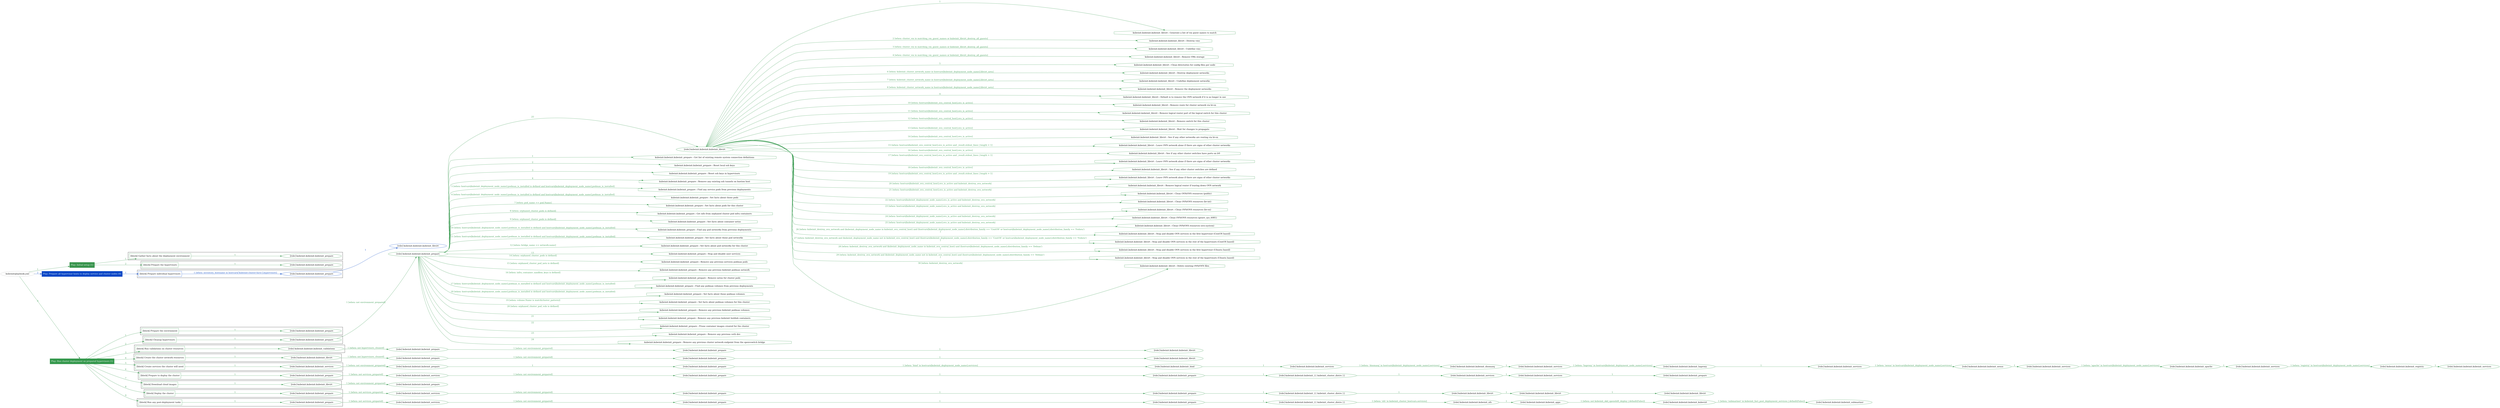 digraph {
	graph [concentrate=true ordering=in rankdir=LR ratio=fill]
	edge [esep=5 sep=10]
	"kubeinit/playbook.yml" [id=root_node style=dotted]
	play_4280b402 [label="Play: Initial setup (1)" color="#38944d" fontcolor="#ffffff" id=play_4280b402 shape=box style=filled tooltip=localhost]
	"kubeinit/playbook.yml" -> play_4280b402 [label="1 " color="#38944d" fontcolor="#38944d" id=edge_31d49f05 labeltooltip="1 " tooltip="1 "]
	subgraph "kubeinit.kubeinit.kubeinit_prepare" {
		role_545edfae [label="[role] kubeinit.kubeinit.kubeinit_prepare" color="#38944d" id=role_545edfae tooltip="kubeinit.kubeinit.kubeinit_prepare"]
	}
	subgraph "kubeinit.kubeinit.kubeinit_prepare" {
		role_69632079 [label="[role] kubeinit.kubeinit.kubeinit_prepare" color="#38944d" id=role_69632079 tooltip="kubeinit.kubeinit.kubeinit_prepare"]
	}
	subgraph "Play: Initial setup (1)" {
		play_4280b402 -> block_1d191dae [label=1 color="#38944d" fontcolor="#38944d" id=edge_d37e6c6d labeltooltip=1 tooltip=1]
		subgraph cluster_block_1d191dae {
			block_1d191dae [label="[block] Gather facts about the deployment environment" color="#38944d" id=block_1d191dae labeltooltip="Gather facts about the deployment environment" shape=box tooltip="Gather facts about the deployment environment"]
			block_1d191dae -> role_545edfae [label="1 " color="#38944d" fontcolor="#38944d" id=edge_8626d7ce labeltooltip="1 " tooltip="1 "]
		}
		play_4280b402 -> block_e3ceb912 [label=2 color="#38944d" fontcolor="#38944d" id=edge_b0c71dc8 labeltooltip=2 tooltip=2]
		subgraph cluster_block_e3ceb912 {
			block_e3ceb912 [label="[block] Prepare the hypervisors" color="#38944d" id=block_e3ceb912 labeltooltip="Prepare the hypervisors" shape=box tooltip="Prepare the hypervisors"]
			block_e3ceb912 -> role_69632079 [label="1 " color="#38944d" fontcolor="#38944d" id=edge_4695efa1 labeltooltip="1 " tooltip="1 "]
		}
	}
	play_48612af4 [label="Play: Prepare all hypervisor hosts to deploy service and cluster nodes (0)" color="#0646c6" fontcolor="#ffffff" id=play_48612af4 shape=box style=filled tooltip="Play: Prepare all hypervisor hosts to deploy service and cluster nodes (0)"]
	"kubeinit/playbook.yml" -> play_48612af4 [label="2 " color="#0646c6" fontcolor="#0646c6" id=edge_a89eb355 labeltooltip="2 " tooltip="2 "]
	subgraph "kubeinit.kubeinit.kubeinit_libvirt" {
		role_7861067f [label="[role] kubeinit.kubeinit.kubeinit_libvirt" color="#0646c6" id=role_7861067f tooltip="kubeinit.kubeinit.kubeinit_libvirt"]
	}
	subgraph "kubeinit.kubeinit.kubeinit_prepare" {
		role_1535a1e2 [label="[role] kubeinit.kubeinit.kubeinit_prepare" color="#0646c6" id=role_1535a1e2 tooltip="kubeinit.kubeinit.kubeinit_prepare"]
		role_1535a1e2 -> role_7861067f [label="1 " color="#0646c6" fontcolor="#0646c6" id=edge_7a2e0f4a labeltooltip="1 " tooltip="1 "]
	}
	subgraph "Play: Prepare all hypervisor hosts to deploy service and cluster nodes (0)" {
		play_48612af4 -> block_c72da77f [label=1 color="#0646c6" fontcolor="#0646c6" id=edge_80bcd2da labeltooltip=1 tooltip=1]
		subgraph cluster_block_c72da77f {
			block_c72da77f [label="[block] Prepare individual hypervisors" color="#0646c6" id=block_c72da77f labeltooltip="Prepare individual hypervisors" shape=box tooltip="Prepare individual hypervisors"]
			block_c72da77f -> role_1535a1e2 [label="1 [when: inventory_hostname in hostvars['kubeinit-cluster-facts'].hypervisors]" color="#0646c6" fontcolor="#0646c6" id=edge_793a53bb labeltooltip="1 [when: inventory_hostname in hostvars['kubeinit-cluster-facts'].hypervisors]" tooltip="1 [when: inventory_hostname in hostvars['kubeinit-cluster-facts'].hypervisors]"]
		}
	}
	play_9d42f0b6 [label="Play: Run cluster deployment on prepared hypervisors (1)" color="#34984c" fontcolor="#ffffff" id=play_9d42f0b6 shape=box style=filled tooltip=localhost]
	"kubeinit/playbook.yml" -> play_9d42f0b6 [label="3 " color="#34984c" fontcolor="#34984c" id=edge_facafdb3 labeltooltip="3 " tooltip="3 "]
	subgraph "kubeinit.kubeinit.kubeinit_prepare" {
		role_424389f1 [label="[role] kubeinit.kubeinit.kubeinit_prepare" color="#34984c" id=role_424389f1 tooltip="kubeinit.kubeinit.kubeinit_prepare"]
	}
	subgraph "kubeinit.kubeinit.kubeinit_libvirt" {
		role_88e12bc5 [label="[role] kubeinit.kubeinit.kubeinit_libvirt" color="#34984c" id=role_88e12bc5 tooltip="kubeinit.kubeinit.kubeinit_libvirt"]
		task_287f1479 [label="kubeinit.kubeinit.kubeinit_libvirt : Generate a list of vm guest names to match" color="#34984c" hello="kubeinit.kubeinit.kubeinit_libvirt : Generate a list of vm guest names to match" id=task_287f1479 shape=octagon tooltip="kubeinit.kubeinit.kubeinit_libvirt : Generate a list of vm guest names to match"]
		role_88e12bc5 -> task_287f1479 [label="1 " color="#34984c" fontcolor="#34984c" id=edge_e6f50e6c labeltooltip="1 " tooltip="1 "]
		task_f66a7bf8 [label="kubeinit.kubeinit.kubeinit_libvirt : Destroy vms" color="#34984c" hello="kubeinit.kubeinit.kubeinit_libvirt : Destroy vms" id=task_f66a7bf8 shape=octagon tooltip="kubeinit.kubeinit.kubeinit_libvirt : Destroy vms"]
		role_88e12bc5 -> task_f66a7bf8 [label="2 [when: cluster_vm in matching_vm_guest_names or kubeinit_libvirt_destroy_all_guests]" color="#34984c" fontcolor="#34984c" id=edge_e2f3e08e labeltooltip="2 [when: cluster_vm in matching_vm_guest_names or kubeinit_libvirt_destroy_all_guests]" tooltip="2 [when: cluster_vm in matching_vm_guest_names or kubeinit_libvirt_destroy_all_guests]"]
		task_b17789a7 [label="kubeinit.kubeinit.kubeinit_libvirt : Undefine vms" color="#34984c" hello="kubeinit.kubeinit.kubeinit_libvirt : Undefine vms" id=task_b17789a7 shape=octagon tooltip="kubeinit.kubeinit.kubeinit_libvirt : Undefine vms"]
		role_88e12bc5 -> task_b17789a7 [label="3 [when: cluster_vm in matching_vm_guest_names or kubeinit_libvirt_destroy_all_guests]" color="#34984c" fontcolor="#34984c" id=edge_1e5c9062 labeltooltip="3 [when: cluster_vm in matching_vm_guest_names or kubeinit_libvirt_destroy_all_guests]" tooltip="3 [when: cluster_vm in matching_vm_guest_names or kubeinit_libvirt_destroy_all_guests]"]
		task_66454b90 [label="kubeinit.kubeinit.kubeinit_libvirt : Remove VMs storage" color="#34984c" hello="kubeinit.kubeinit.kubeinit_libvirt : Remove VMs storage" id=task_66454b90 shape=octagon tooltip="kubeinit.kubeinit.kubeinit_libvirt : Remove VMs storage"]
		role_88e12bc5 -> task_66454b90 [label="4 [when: cluster_vm in matching_vm_guest_names or kubeinit_libvirt_destroy_all_guests]" color="#34984c" fontcolor="#34984c" id=edge_6f415bbc labeltooltip="4 [when: cluster_vm in matching_vm_guest_names or kubeinit_libvirt_destroy_all_guests]" tooltip="4 [when: cluster_vm in matching_vm_guest_names or kubeinit_libvirt_destroy_all_guests]"]
		task_df3904e8 [label="kubeinit.kubeinit.kubeinit_libvirt : Clean directories for config files per node" color="#34984c" hello="kubeinit.kubeinit.kubeinit_libvirt : Clean directories for config files per node" id=task_df3904e8 shape=octagon tooltip="kubeinit.kubeinit.kubeinit_libvirt : Clean directories for config files per node"]
		role_88e12bc5 -> task_df3904e8 [label="5 " color="#34984c" fontcolor="#34984c" id=edge_81693b5c labeltooltip="5 " tooltip="5 "]
		task_df856b10 [label="kubeinit.kubeinit.kubeinit_libvirt : Destroy deployment networks" color="#34984c" hello="kubeinit.kubeinit.kubeinit_libvirt : Destroy deployment networks" id=task_df856b10 shape=octagon tooltip="kubeinit.kubeinit.kubeinit_libvirt : Destroy deployment networks"]
		role_88e12bc5 -> task_df856b10 [label="6 [when: kubeinit_cluster_network_name in hostvars[kubeinit_deployment_node_name].libvirt_nets]" color="#34984c" fontcolor="#34984c" id=edge_9d506a2d labeltooltip="6 [when: kubeinit_cluster_network_name in hostvars[kubeinit_deployment_node_name].libvirt_nets]" tooltip="6 [when: kubeinit_cluster_network_name in hostvars[kubeinit_deployment_node_name].libvirt_nets]"]
		task_ea6780c8 [label="kubeinit.kubeinit.kubeinit_libvirt : Undefine deployment networks" color="#34984c" hello="kubeinit.kubeinit.kubeinit_libvirt : Undefine deployment networks" id=task_ea6780c8 shape=octagon tooltip="kubeinit.kubeinit.kubeinit_libvirt : Undefine deployment networks"]
		role_88e12bc5 -> task_ea6780c8 [label="7 [when: kubeinit_cluster_network_name in hostvars[kubeinit_deployment_node_name].libvirt_nets]" color="#34984c" fontcolor="#34984c" id=edge_7c75415a labeltooltip="7 [when: kubeinit_cluster_network_name in hostvars[kubeinit_deployment_node_name].libvirt_nets]" tooltip="7 [when: kubeinit_cluster_network_name in hostvars[kubeinit_deployment_node_name].libvirt_nets]"]
		task_fe8910a5 [label="kubeinit.kubeinit.kubeinit_libvirt : Remove the deployment networks" color="#34984c" hello="kubeinit.kubeinit.kubeinit_libvirt : Remove the deployment networks" id=task_fe8910a5 shape=octagon tooltip="kubeinit.kubeinit.kubeinit_libvirt : Remove the deployment networks"]
		role_88e12bc5 -> task_fe8910a5 [label="8 [when: kubeinit_cluster_network_name in hostvars[kubeinit_deployment_node_name].libvirt_nets]" color="#34984c" fontcolor="#34984c" id=edge_d19837f8 labeltooltip="8 [when: kubeinit_cluster_network_name in hostvars[kubeinit_deployment_node_name].libvirt_nets]" tooltip="8 [when: kubeinit_cluster_network_name in hostvars[kubeinit_deployment_node_name].libvirt_nets]"]
		task_4d8bbbec [label="kubeinit.kubeinit.kubeinit_libvirt : Default is to remove the OVN network if it is no longer in use" color="#34984c" hello="kubeinit.kubeinit.kubeinit_libvirt : Default is to remove the OVN network if it is no longer in use" id=task_4d8bbbec shape=octagon tooltip="kubeinit.kubeinit.kubeinit_libvirt : Default is to remove the OVN network if it is no longer in use"]
		role_88e12bc5 -> task_4d8bbbec [label="9 " color="#34984c" fontcolor="#34984c" id=edge_0ad01d27 labeltooltip="9 " tooltip="9 "]
		task_9e97b61d [label="kubeinit.kubeinit.kubeinit_libvirt : Remove route for cluster network via br-ex" color="#34984c" hello="kubeinit.kubeinit.kubeinit_libvirt : Remove route for cluster network via br-ex" id=task_9e97b61d shape=octagon tooltip="kubeinit.kubeinit.kubeinit_libvirt : Remove route for cluster network via br-ex"]
		role_88e12bc5 -> task_9e97b61d [label="10 [when: hostvars[kubeinit_ovn_central_host].ovs_is_active]" color="#34984c" fontcolor="#34984c" id=edge_0f668073 labeltooltip="10 [when: hostvars[kubeinit_ovn_central_host].ovs_is_active]" tooltip="10 [when: hostvars[kubeinit_ovn_central_host].ovs_is_active]"]
		task_b348499a [label="kubeinit.kubeinit.kubeinit_libvirt : Remove logical router port of the logical switch for this cluster" color="#34984c" hello="kubeinit.kubeinit.kubeinit_libvirt : Remove logical router port of the logical switch for this cluster" id=task_b348499a shape=octagon tooltip="kubeinit.kubeinit.kubeinit_libvirt : Remove logical router port of the logical switch for this cluster"]
		role_88e12bc5 -> task_b348499a [label="11 [when: hostvars[kubeinit_ovn_central_host].ovs_is_active]" color="#34984c" fontcolor="#34984c" id=edge_48093eed labeltooltip="11 [when: hostvars[kubeinit_ovn_central_host].ovs_is_active]" tooltip="11 [when: hostvars[kubeinit_ovn_central_host].ovs_is_active]"]
		task_394e69b2 [label="kubeinit.kubeinit.kubeinit_libvirt : Remove switch for this cluster" color="#34984c" hello="kubeinit.kubeinit.kubeinit_libvirt : Remove switch for this cluster" id=task_394e69b2 shape=octagon tooltip="kubeinit.kubeinit.kubeinit_libvirt : Remove switch for this cluster"]
		role_88e12bc5 -> task_394e69b2 [label="12 [when: hostvars[kubeinit_ovn_central_host].ovs_is_active]" color="#34984c" fontcolor="#34984c" id=edge_7616c9cd labeltooltip="12 [when: hostvars[kubeinit_ovn_central_host].ovs_is_active]" tooltip="12 [when: hostvars[kubeinit_ovn_central_host].ovs_is_active]"]
		task_1a665c49 [label="kubeinit.kubeinit.kubeinit_libvirt : Wait for changes to propagate" color="#34984c" hello="kubeinit.kubeinit.kubeinit_libvirt : Wait for changes to propagate" id=task_1a665c49 shape=octagon tooltip="kubeinit.kubeinit.kubeinit_libvirt : Wait for changes to propagate"]
		role_88e12bc5 -> task_1a665c49 [label="13 [when: hostvars[kubeinit_ovn_central_host].ovs_is_active]" color="#34984c" fontcolor="#34984c" id=edge_48df83f6 labeltooltip="13 [when: hostvars[kubeinit_ovn_central_host].ovs_is_active]" tooltip="13 [when: hostvars[kubeinit_ovn_central_host].ovs_is_active]"]
		task_261d330f [label="kubeinit.kubeinit.kubeinit_libvirt : See if any other networks are routing via br-ex" color="#34984c" hello="kubeinit.kubeinit.kubeinit_libvirt : See if any other networks are routing via br-ex" id=task_261d330f shape=octagon tooltip="kubeinit.kubeinit.kubeinit_libvirt : See if any other networks are routing via br-ex"]
		role_88e12bc5 -> task_261d330f [label="14 [when: hostvars[kubeinit_ovn_central_host].ovs_is_active]" color="#34984c" fontcolor="#34984c" id=edge_a8a3c2d9 labeltooltip="14 [when: hostvars[kubeinit_ovn_central_host].ovs_is_active]" tooltip="14 [when: hostvars[kubeinit_ovn_central_host].ovs_is_active]"]
		task_7bf3edbf [label="kubeinit.kubeinit.kubeinit_libvirt : Leave OVN network alone if there are signs of other cluster networks" color="#34984c" hello="kubeinit.kubeinit.kubeinit_libvirt : Leave OVN network alone if there are signs of other cluster networks" id=task_7bf3edbf shape=octagon tooltip="kubeinit.kubeinit.kubeinit_libvirt : Leave OVN network alone if there are signs of other cluster networks"]
		role_88e12bc5 -> task_7bf3edbf [label="15 [when: hostvars[kubeinit_ovn_central_host].ovs_is_active and _result.stdout_lines | length > 1]" color="#34984c" fontcolor="#34984c" id=edge_04cbb17e labeltooltip="15 [when: hostvars[kubeinit_ovn_central_host].ovs_is_active and _result.stdout_lines | length > 1]" tooltip="15 [when: hostvars[kubeinit_ovn_central_host].ovs_is_active and _result.stdout_lines | length > 1]"]
		task_e2fbd236 [label="kubeinit.kubeinit.kubeinit_libvirt : See if any other cluster switches have ports on lr0" color="#34984c" hello="kubeinit.kubeinit.kubeinit_libvirt : See if any other cluster switches have ports on lr0" id=task_e2fbd236 shape=octagon tooltip="kubeinit.kubeinit.kubeinit_libvirt : See if any other cluster switches have ports on lr0"]
		role_88e12bc5 -> task_e2fbd236 [label="16 [when: hostvars[kubeinit_ovn_central_host].ovs_is_active]" color="#34984c" fontcolor="#34984c" id=edge_7d6c46b4 labeltooltip="16 [when: hostvars[kubeinit_ovn_central_host].ovs_is_active]" tooltip="16 [when: hostvars[kubeinit_ovn_central_host].ovs_is_active]"]
		task_861f39e8 [label="kubeinit.kubeinit.kubeinit_libvirt : Leave OVN network alone if there are signs of other cluster networks" color="#34984c" hello="kubeinit.kubeinit.kubeinit_libvirt : Leave OVN network alone if there are signs of other cluster networks" id=task_861f39e8 shape=octagon tooltip="kubeinit.kubeinit.kubeinit_libvirt : Leave OVN network alone if there are signs of other cluster networks"]
		role_88e12bc5 -> task_861f39e8 [label="17 [when: hostvars[kubeinit_ovn_central_host].ovs_is_active and _result.stdout_lines | length > 1]" color="#34984c" fontcolor="#34984c" id=edge_24b57bd7 labeltooltip="17 [when: hostvars[kubeinit_ovn_central_host].ovs_is_active and _result.stdout_lines | length > 1]" tooltip="17 [when: hostvars[kubeinit_ovn_central_host].ovs_is_active and _result.stdout_lines | length > 1]"]
		task_00040c70 [label="kubeinit.kubeinit.kubeinit_libvirt : See if any other cluster switches are defined" color="#34984c" hello="kubeinit.kubeinit.kubeinit_libvirt : See if any other cluster switches are defined" id=task_00040c70 shape=octagon tooltip="kubeinit.kubeinit.kubeinit_libvirt : See if any other cluster switches are defined"]
		role_88e12bc5 -> task_00040c70 [label="18 [when: hostvars[kubeinit_ovn_central_host].ovs_is_active]" color="#34984c" fontcolor="#34984c" id=edge_ca61e2ed labeltooltip="18 [when: hostvars[kubeinit_ovn_central_host].ovs_is_active]" tooltip="18 [when: hostvars[kubeinit_ovn_central_host].ovs_is_active]"]
		task_7fdd8456 [label="kubeinit.kubeinit.kubeinit_libvirt : Leave OVN network alone if there are signs of other cluster networks" color="#34984c" hello="kubeinit.kubeinit.kubeinit_libvirt : Leave OVN network alone if there are signs of other cluster networks" id=task_7fdd8456 shape=octagon tooltip="kubeinit.kubeinit.kubeinit_libvirt : Leave OVN network alone if there are signs of other cluster networks"]
		role_88e12bc5 -> task_7fdd8456 [label="19 [when: hostvars[kubeinit_ovn_central_host].ovs_is_active and _result.stdout_lines | length > 1]" color="#34984c" fontcolor="#34984c" id=edge_9eacab75 labeltooltip="19 [when: hostvars[kubeinit_ovn_central_host].ovs_is_active and _result.stdout_lines | length > 1]" tooltip="19 [when: hostvars[kubeinit_ovn_central_host].ovs_is_active and _result.stdout_lines | length > 1]"]
		task_2b548327 [label="kubeinit.kubeinit.kubeinit_libvirt : Remove logical router if tearing down OVN network" color="#34984c" hello="kubeinit.kubeinit.kubeinit_libvirt : Remove logical router if tearing down OVN network" id=task_2b548327 shape=octagon tooltip="kubeinit.kubeinit.kubeinit_libvirt : Remove logical router if tearing down OVN network"]
		role_88e12bc5 -> task_2b548327 [label="20 [when: hostvars[kubeinit_ovn_central_host].ovs_is_active and kubeinit_destroy_ovn_network]" color="#34984c" fontcolor="#34984c" id=edge_57814bdf labeltooltip="20 [when: hostvars[kubeinit_ovn_central_host].ovs_is_active and kubeinit_destroy_ovn_network]" tooltip="20 [when: hostvars[kubeinit_ovn_central_host].ovs_is_active and kubeinit_destroy_ovn_network]"]
		task_63ab55d2 [label="kubeinit.kubeinit.kubeinit_libvirt : Clean OVN/OVS resources (public)" color="#34984c" hello="kubeinit.kubeinit.kubeinit_libvirt : Clean OVN/OVS resources (public)" id=task_63ab55d2 shape=octagon tooltip="kubeinit.kubeinit.kubeinit_libvirt : Clean OVN/OVS resources (public)"]
		role_88e12bc5 -> task_63ab55d2 [label="21 [when: hostvars[kubeinit_ovn_central_host].ovs_is_active and kubeinit_destroy_ovn_network]" color="#34984c" fontcolor="#34984c" id=edge_cbb8a1d9 labeltooltip="21 [when: hostvars[kubeinit_ovn_central_host].ovs_is_active and kubeinit_destroy_ovn_network]" tooltip="21 [when: hostvars[kubeinit_ovn_central_host].ovs_is_active and kubeinit_destroy_ovn_network]"]
		task_4df3e748 [label="kubeinit.kubeinit.kubeinit_libvirt : Clean OVN/OVS resources (br-int)" color="#34984c" hello="kubeinit.kubeinit.kubeinit_libvirt : Clean OVN/OVS resources (br-int)" id=task_4df3e748 shape=octagon tooltip="kubeinit.kubeinit.kubeinit_libvirt : Clean OVN/OVS resources (br-int)"]
		role_88e12bc5 -> task_4df3e748 [label="22 [when: hostvars[kubeinit_deployment_node_name].ovs_is_active and kubeinit_destroy_ovn_network]" color="#34984c" fontcolor="#34984c" id=edge_a8ca3006 labeltooltip="22 [when: hostvars[kubeinit_deployment_node_name].ovs_is_active and kubeinit_destroy_ovn_network]" tooltip="22 [when: hostvars[kubeinit_deployment_node_name].ovs_is_active and kubeinit_destroy_ovn_network]"]
		task_44482f99 [label="kubeinit.kubeinit.kubeinit_libvirt : Clean OVN/OVS resources (br-ex)" color="#34984c" hello="kubeinit.kubeinit.kubeinit_libvirt : Clean OVN/OVS resources (br-ex)" id=task_44482f99 shape=octagon tooltip="kubeinit.kubeinit.kubeinit_libvirt : Clean OVN/OVS resources (br-ex)"]
		role_88e12bc5 -> task_44482f99 [label="23 [when: hostvars[kubeinit_deployment_node_name].ovs_is_active and kubeinit_destroy_ovn_network]" color="#34984c" fontcolor="#34984c" id=edge_173f5e83 labeltooltip="23 [when: hostvars[kubeinit_deployment_node_name].ovs_is_active and kubeinit_destroy_ovn_network]" tooltip="23 [when: hostvars[kubeinit_deployment_node_name].ovs_is_active and kubeinit_destroy_ovn_network]"]
		task_497d5e99 [label="kubeinit.kubeinit.kubeinit_libvirt : Clean OVN/OVS resources (genev_sys_6081)" color="#34984c" hello="kubeinit.kubeinit.kubeinit_libvirt : Clean OVN/OVS resources (genev_sys_6081)" id=task_497d5e99 shape=octagon tooltip="kubeinit.kubeinit.kubeinit_libvirt : Clean OVN/OVS resources (genev_sys_6081)"]
		role_88e12bc5 -> task_497d5e99 [label="24 [when: hostvars[kubeinit_deployment_node_name].ovs_is_active and kubeinit_destroy_ovn_network]" color="#34984c" fontcolor="#34984c" id=edge_718c1c62 labeltooltip="24 [when: hostvars[kubeinit_deployment_node_name].ovs_is_active and kubeinit_destroy_ovn_network]" tooltip="24 [when: hostvars[kubeinit_deployment_node_name].ovs_is_active and kubeinit_destroy_ovn_network]"]
		task_210c5789 [label="kubeinit.kubeinit.kubeinit_libvirt : Clean OVN/OVS resources (ovs-system)" color="#34984c" hello="kubeinit.kubeinit.kubeinit_libvirt : Clean OVN/OVS resources (ovs-system)" id=task_210c5789 shape=octagon tooltip="kubeinit.kubeinit.kubeinit_libvirt : Clean OVN/OVS resources (ovs-system)"]
		role_88e12bc5 -> task_210c5789 [label="25 [when: hostvars[kubeinit_deployment_node_name].ovs_is_active and kubeinit_destroy_ovn_network]" color="#34984c" fontcolor="#34984c" id=edge_8666516a labeltooltip="25 [when: hostvars[kubeinit_deployment_node_name].ovs_is_active and kubeinit_destroy_ovn_network]" tooltip="25 [when: hostvars[kubeinit_deployment_node_name].ovs_is_active and kubeinit_destroy_ovn_network]"]
		task_7f294804 [label="kubeinit.kubeinit.kubeinit_libvirt : Stop and disable OVN services in the first hypervisor (CentOS based)" color="#34984c" hello="kubeinit.kubeinit.kubeinit_libvirt : Stop and disable OVN services in the first hypervisor (CentOS based)" id=task_7f294804 shape=octagon tooltip="kubeinit.kubeinit.kubeinit_libvirt : Stop and disable OVN services in the first hypervisor (CentOS based)"]
		role_88e12bc5 -> task_7f294804 [label="26 [when: kubeinit_destroy_ovn_network and (kubeinit_deployment_node_name in kubeinit_ovn_central_host) and (hostvars[kubeinit_deployment_node_name].distribution_family == 'CentOS' or hostvars[kubeinit_deployment_node_name].distribution_family == 'Fedora')
]" color="#34984c" fontcolor="#34984c" id=edge_29da38bb labeltooltip="26 [when: kubeinit_destroy_ovn_network and (kubeinit_deployment_node_name in kubeinit_ovn_central_host) and (hostvars[kubeinit_deployment_node_name].distribution_family == 'CentOS' or hostvars[kubeinit_deployment_node_name].distribution_family == 'Fedora')
]" tooltip="26 [when: kubeinit_destroy_ovn_network and (kubeinit_deployment_node_name in kubeinit_ovn_central_host) and (hostvars[kubeinit_deployment_node_name].distribution_family == 'CentOS' or hostvars[kubeinit_deployment_node_name].distribution_family == 'Fedora')
]"]
		task_b72414c0 [label="kubeinit.kubeinit.kubeinit_libvirt : Stop and disable OVN services in the rest of the hypervisors (CentOS based)" color="#34984c" hello="kubeinit.kubeinit.kubeinit_libvirt : Stop and disable OVN services in the rest of the hypervisors (CentOS based)" id=task_b72414c0 shape=octagon tooltip="kubeinit.kubeinit.kubeinit_libvirt : Stop and disable OVN services in the rest of the hypervisors (CentOS based)"]
		role_88e12bc5 -> task_b72414c0 [label="27 [when: kubeinit_destroy_ovn_network and (kubeinit_deployment_node_name not in kubeinit_ovn_central_host) and (hostvars[kubeinit_deployment_node_name].distribution_family == 'CentOS' or hostvars[kubeinit_deployment_node_name].distribution_family == 'Fedora')
]" color="#34984c" fontcolor="#34984c" id=edge_7f2477ac labeltooltip="27 [when: kubeinit_destroy_ovn_network and (kubeinit_deployment_node_name not in kubeinit_ovn_central_host) and (hostvars[kubeinit_deployment_node_name].distribution_family == 'CentOS' or hostvars[kubeinit_deployment_node_name].distribution_family == 'Fedora')
]" tooltip="27 [when: kubeinit_destroy_ovn_network and (kubeinit_deployment_node_name not in kubeinit_ovn_central_host) and (hostvars[kubeinit_deployment_node_name].distribution_family == 'CentOS' or hostvars[kubeinit_deployment_node_name].distribution_family == 'Fedora')
]"]
		task_a387fe0f [label="kubeinit.kubeinit.kubeinit_libvirt : Stop and disable OVN services in the first hypervisor (Ubuntu based)" color="#34984c" hello="kubeinit.kubeinit.kubeinit_libvirt : Stop and disable OVN services in the first hypervisor (Ubuntu based)" id=task_a387fe0f shape=octagon tooltip="kubeinit.kubeinit.kubeinit_libvirt : Stop and disable OVN services in the first hypervisor (Ubuntu based)"]
		role_88e12bc5 -> task_a387fe0f [label="28 [when: kubeinit_destroy_ovn_network and (kubeinit_deployment_node_name in kubeinit_ovn_central_host) and (hostvars[kubeinit_deployment_node_name].distribution_family == 'Debian')
]" color="#34984c" fontcolor="#34984c" id=edge_ceb25f23 labeltooltip="28 [when: kubeinit_destroy_ovn_network and (kubeinit_deployment_node_name in kubeinit_ovn_central_host) and (hostvars[kubeinit_deployment_node_name].distribution_family == 'Debian')
]" tooltip="28 [when: kubeinit_destroy_ovn_network and (kubeinit_deployment_node_name in kubeinit_ovn_central_host) and (hostvars[kubeinit_deployment_node_name].distribution_family == 'Debian')
]"]
		task_bb60c2ca [label="kubeinit.kubeinit.kubeinit_libvirt : Stop and disable OVN services in the rest of the hypervisors (Ubuntu based)" color="#34984c" hello="kubeinit.kubeinit.kubeinit_libvirt : Stop and disable OVN services in the rest of the hypervisors (Ubuntu based)" id=task_bb60c2ca shape=octagon tooltip="kubeinit.kubeinit.kubeinit_libvirt : Stop and disable OVN services in the rest of the hypervisors (Ubuntu based)"]
		role_88e12bc5 -> task_bb60c2ca [label="29 [when: kubeinit_destroy_ovn_network and (kubeinit_deployment_node_name not in kubeinit_ovn_central_host) and (hostvars[kubeinit_deployment_node_name].distribution_family == 'Debian')
]" color="#34984c" fontcolor="#34984c" id=edge_3bc3ac18 labeltooltip="29 [when: kubeinit_destroy_ovn_network and (kubeinit_deployment_node_name not in kubeinit_ovn_central_host) and (hostvars[kubeinit_deployment_node_name].distribution_family == 'Debian')
]" tooltip="29 [when: kubeinit_destroy_ovn_network and (kubeinit_deployment_node_name not in kubeinit_ovn_central_host) and (hostvars[kubeinit_deployment_node_name].distribution_family == 'Debian')
]"]
		task_fbc62722 [label="kubeinit.kubeinit.kubeinit_libvirt : Delete existing OVS/OVN files" color="#34984c" hello="kubeinit.kubeinit.kubeinit_libvirt : Delete existing OVS/OVN files" id=task_fbc62722 shape=octagon tooltip="kubeinit.kubeinit.kubeinit_libvirt : Delete existing OVS/OVN files"]
		role_88e12bc5 -> task_fbc62722 [label="30 [when: kubeinit_destroy_ovn_network]" color="#34984c" fontcolor="#34984c" id=edge_1fc23a1c labeltooltip="30 [when: kubeinit_destroy_ovn_network]" tooltip="30 [when: kubeinit_destroy_ovn_network]"]
	}
	subgraph "kubeinit.kubeinit.kubeinit_prepare" {
		role_cc1ad0b5 [label="[role] kubeinit.kubeinit.kubeinit_prepare" color="#34984c" id=role_cc1ad0b5 tooltip="kubeinit.kubeinit.kubeinit_prepare"]
		task_6c2bdd35 [label="kubeinit.kubeinit.kubeinit_prepare : Get list of existing remote system connection definitions" color="#34984c" hello="kubeinit.kubeinit.kubeinit_prepare : Get list of existing remote system connection definitions" id=task_6c2bdd35 shape=octagon tooltip="kubeinit.kubeinit.kubeinit_prepare : Get list of existing remote system connection definitions"]
		role_cc1ad0b5 -> task_6c2bdd35 [label="1 " color="#34984c" fontcolor="#34984c" id=edge_726fed31 labeltooltip="1 " tooltip="1 "]
		task_f93c4fd2 [label="kubeinit.kubeinit.kubeinit_prepare : Reset local ssh keys" color="#34984c" hello="kubeinit.kubeinit.kubeinit_prepare : Reset local ssh keys" id=task_f93c4fd2 shape=octagon tooltip="kubeinit.kubeinit.kubeinit_prepare : Reset local ssh keys"]
		role_cc1ad0b5 -> task_f93c4fd2 [label="2 " color="#34984c" fontcolor="#34984c" id=edge_aa20c49a labeltooltip="2 " tooltip="2 "]
		task_d034c3ca [label="kubeinit.kubeinit.kubeinit_prepare : Reset ssh keys in hypervisors" color="#34984c" hello="kubeinit.kubeinit.kubeinit_prepare : Reset ssh keys in hypervisors" id=task_d034c3ca shape=octagon tooltip="kubeinit.kubeinit.kubeinit_prepare : Reset ssh keys in hypervisors"]
		role_cc1ad0b5 -> task_d034c3ca [label="3 " color="#34984c" fontcolor="#34984c" id=edge_5f00cc9f labeltooltip="3 " tooltip="3 "]
		task_73ce86b9 [label="kubeinit.kubeinit.kubeinit_prepare : Remove any existing ssh tunnels on bastion host" color="#34984c" hello="kubeinit.kubeinit.kubeinit_prepare : Remove any existing ssh tunnels on bastion host" id=task_73ce86b9 shape=octagon tooltip="kubeinit.kubeinit.kubeinit_prepare : Remove any existing ssh tunnels on bastion host"]
		role_cc1ad0b5 -> task_73ce86b9 [label="4 " color="#34984c" fontcolor="#34984c" id=edge_bc4b2456 labeltooltip="4 " tooltip="4 "]
		task_2e8b7002 [label="kubeinit.kubeinit.kubeinit_prepare : Find any service pods from previous deployments" color="#34984c" hello="kubeinit.kubeinit.kubeinit_prepare : Find any service pods from previous deployments" id=task_2e8b7002 shape=octagon tooltip="kubeinit.kubeinit.kubeinit_prepare : Find any service pods from previous deployments"]
		role_cc1ad0b5 -> task_2e8b7002 [label="5 [when: hostvars[kubeinit_deployment_node_name].podman_is_installed is defined and hostvars[kubeinit_deployment_node_name].podman_is_installed]" color="#34984c" fontcolor="#34984c" id=edge_43edf14e labeltooltip="5 [when: hostvars[kubeinit_deployment_node_name].podman_is_installed is defined and hostvars[kubeinit_deployment_node_name].podman_is_installed]" tooltip="5 [when: hostvars[kubeinit_deployment_node_name].podman_is_installed is defined and hostvars[kubeinit_deployment_node_name].podman_is_installed]"]
		task_31e0f4cd [label="kubeinit.kubeinit.kubeinit_prepare : Set facts about those pods" color="#34984c" hello="kubeinit.kubeinit.kubeinit_prepare : Set facts about those pods" id=task_31e0f4cd shape=octagon tooltip="kubeinit.kubeinit.kubeinit_prepare : Set facts about those pods"]
		role_cc1ad0b5 -> task_31e0f4cd [label="6 [when: hostvars[kubeinit_deployment_node_name].podman_is_installed is defined and hostvars[kubeinit_deployment_node_name].podman_is_installed]" color="#34984c" fontcolor="#34984c" id=edge_433e7d59 labeltooltip="6 [when: hostvars[kubeinit_deployment_node_name].podman_is_installed is defined and hostvars[kubeinit_deployment_node_name].podman_is_installed]" tooltip="6 [when: hostvars[kubeinit_deployment_node_name].podman_is_installed is defined and hostvars[kubeinit_deployment_node_name].podman_is_installed]"]
		task_cca5d3ab [label="kubeinit.kubeinit.kubeinit_prepare : Set facts about pods for this cluster" color="#34984c" hello="kubeinit.kubeinit.kubeinit_prepare : Set facts about pods for this cluster" id=task_cca5d3ab shape=octagon tooltip="kubeinit.kubeinit.kubeinit_prepare : Set facts about pods for this cluster"]
		role_cc1ad0b5 -> task_cca5d3ab [label="7 [when: pod_name == pod.Name]" color="#34984c" fontcolor="#34984c" id=edge_4e520f0a labeltooltip="7 [when: pod_name == pod.Name]" tooltip="7 [when: pod_name == pod.Name]"]
		task_1b7a7e5c [label="kubeinit.kubeinit.kubeinit_prepare : Get info from orphaned cluster pod infra containers" color="#34984c" hello="kubeinit.kubeinit.kubeinit_prepare : Get info from orphaned cluster pod infra containers" id=task_1b7a7e5c shape=octagon tooltip="kubeinit.kubeinit.kubeinit_prepare : Get info from orphaned cluster pod infra containers"]
		role_cc1ad0b5 -> task_1b7a7e5c [label="8 [when: orphaned_cluster_pods is defined]" color="#34984c" fontcolor="#34984c" id=edge_93b3761a labeltooltip="8 [when: orphaned_cluster_pods is defined]" tooltip="8 [when: orphaned_cluster_pods is defined]"]
		task_a3b9d7a2 [label="kubeinit.kubeinit.kubeinit_prepare : Set facts about container netns" color="#34984c" hello="kubeinit.kubeinit.kubeinit_prepare : Set facts about container netns" id=task_a3b9d7a2 shape=octagon tooltip="kubeinit.kubeinit.kubeinit_prepare : Set facts about container netns"]
		role_cc1ad0b5 -> task_a3b9d7a2 [label="9 [when: orphaned_cluster_pods is defined]" color="#34984c" fontcolor="#34984c" id=edge_1b703a1b labeltooltip="9 [when: orphaned_cluster_pods is defined]" tooltip="9 [when: orphaned_cluster_pods is defined]"]
		task_c72b3dd5 [label="kubeinit.kubeinit.kubeinit_prepare : Find any pod networks from previous deployments" color="#34984c" hello="kubeinit.kubeinit.kubeinit_prepare : Find any pod networks from previous deployments" id=task_c72b3dd5 shape=octagon tooltip="kubeinit.kubeinit.kubeinit_prepare : Find any pod networks from previous deployments"]
		role_cc1ad0b5 -> task_c72b3dd5 [label="10 [when: hostvars[kubeinit_deployment_node_name].podman_is_installed is defined and hostvars[kubeinit_deployment_node_name].podman_is_installed]" color="#34984c" fontcolor="#34984c" id=edge_c53a0c5a labeltooltip="10 [when: hostvars[kubeinit_deployment_node_name].podman_is_installed is defined and hostvars[kubeinit_deployment_node_name].podman_is_installed]" tooltip="10 [when: hostvars[kubeinit_deployment_node_name].podman_is_installed is defined and hostvars[kubeinit_deployment_node_name].podman_is_installed]"]
		task_497b29be [label="kubeinit.kubeinit.kubeinit_prepare : Set facts about those pod networks" color="#34984c" hello="kubeinit.kubeinit.kubeinit_prepare : Set facts about those pod networks" id=task_497b29be shape=octagon tooltip="kubeinit.kubeinit.kubeinit_prepare : Set facts about those pod networks"]
		role_cc1ad0b5 -> task_497b29be [label="11 [when: hostvars[kubeinit_deployment_node_name].podman_is_installed is defined and hostvars[kubeinit_deployment_node_name].podman_is_installed]" color="#34984c" fontcolor="#34984c" id=edge_9673717b labeltooltip="11 [when: hostvars[kubeinit_deployment_node_name].podman_is_installed is defined and hostvars[kubeinit_deployment_node_name].podman_is_installed]" tooltip="11 [when: hostvars[kubeinit_deployment_node_name].podman_is_installed is defined and hostvars[kubeinit_deployment_node_name].podman_is_installed]"]
		task_ea281bb3 [label="kubeinit.kubeinit.kubeinit_prepare : Set facts about pod networks for this cluster" color="#34984c" hello="kubeinit.kubeinit.kubeinit_prepare : Set facts about pod networks for this cluster" id=task_ea281bb3 shape=octagon tooltip="kubeinit.kubeinit.kubeinit_prepare : Set facts about pod networks for this cluster"]
		role_cc1ad0b5 -> task_ea281bb3 [label="12 [when: bridge_name == network.name]" color="#34984c" fontcolor="#34984c" id=edge_e94de78b labeltooltip="12 [when: bridge_name == network.name]" tooltip="12 [when: bridge_name == network.name]"]
		task_9b7f655a [label="kubeinit.kubeinit.kubeinit_prepare : Stop and disable user services" color="#34984c" hello="kubeinit.kubeinit.kubeinit_prepare : Stop and disable user services" id=task_9b7f655a shape=octagon tooltip="kubeinit.kubeinit.kubeinit_prepare : Stop and disable user services"]
		role_cc1ad0b5 -> task_9b7f655a [label="13 " color="#34984c" fontcolor="#34984c" id=edge_6631fc1d labeltooltip="13 " tooltip="13 "]
		task_166aa691 [label="kubeinit.kubeinit.kubeinit_prepare : Remove any previous services podman pods" color="#34984c" hello="kubeinit.kubeinit.kubeinit_prepare : Remove any previous services podman pods" id=task_166aa691 shape=octagon tooltip="kubeinit.kubeinit.kubeinit_prepare : Remove any previous services podman pods"]
		role_cc1ad0b5 -> task_166aa691 [label="14 [when: orphaned_cluster_pods is defined]" color="#34984c" fontcolor="#34984c" id=edge_5eec6966 labeltooltip="14 [when: orphaned_cluster_pods is defined]" tooltip="14 [when: orphaned_cluster_pods is defined]"]
		task_afb1ef5f [label="kubeinit.kubeinit.kubeinit_prepare : Remove any previous kubeinit podman network" color="#34984c" hello="kubeinit.kubeinit.kubeinit_prepare : Remove any previous kubeinit podman network" id=task_afb1ef5f shape=octagon tooltip="kubeinit.kubeinit.kubeinit_prepare : Remove any previous kubeinit podman network"]
		role_cc1ad0b5 -> task_afb1ef5f [label="15 [when: orphaned_cluster_pod_nets is defined]" color="#34984c" fontcolor="#34984c" id=edge_3fc969d6 labeltooltip="15 [when: orphaned_cluster_pod_nets is defined]" tooltip="15 [when: orphaned_cluster_pod_nets is defined]"]
		task_17a2454e [label="kubeinit.kubeinit.kubeinit_prepare : Remove netns for cluster pods" color="#34984c" hello="kubeinit.kubeinit.kubeinit_prepare : Remove netns for cluster pods" id=task_17a2454e shape=octagon tooltip="kubeinit.kubeinit.kubeinit_prepare : Remove netns for cluster pods"]
		role_cc1ad0b5 -> task_17a2454e [label="16 [when: infra_container_sandbox_keys is defined]" color="#34984c" fontcolor="#34984c" id=edge_300d9b6e labeltooltip="16 [when: infra_container_sandbox_keys is defined]" tooltip="16 [when: infra_container_sandbox_keys is defined]"]
		task_8a094a64 [label="kubeinit.kubeinit.kubeinit_prepare : Find any podman volumes from previous deployments" color="#34984c" hello="kubeinit.kubeinit.kubeinit_prepare : Find any podman volumes from previous deployments" id=task_8a094a64 shape=octagon tooltip="kubeinit.kubeinit.kubeinit_prepare : Find any podman volumes from previous deployments"]
		role_cc1ad0b5 -> task_8a094a64 [label="17 [when: hostvars[kubeinit_deployment_node_name].podman_is_installed is defined and hostvars[kubeinit_deployment_node_name].podman_is_installed]" color="#34984c" fontcolor="#34984c" id=edge_35b04954 labeltooltip="17 [when: hostvars[kubeinit_deployment_node_name].podman_is_installed is defined and hostvars[kubeinit_deployment_node_name].podman_is_installed]" tooltip="17 [when: hostvars[kubeinit_deployment_node_name].podman_is_installed is defined and hostvars[kubeinit_deployment_node_name].podman_is_installed]"]
		task_6428c37e [label="kubeinit.kubeinit.kubeinit_prepare : Set facts about those podman volumes" color="#34984c" hello="kubeinit.kubeinit.kubeinit_prepare : Set facts about those podman volumes" id=task_6428c37e shape=octagon tooltip="kubeinit.kubeinit.kubeinit_prepare : Set facts about those podman volumes"]
		role_cc1ad0b5 -> task_6428c37e [label="18 [when: hostvars[kubeinit_deployment_node_name].podman_is_installed is defined and hostvars[kubeinit_deployment_node_name].podman_is_installed]" color="#34984c" fontcolor="#34984c" id=edge_4b354360 labeltooltip="18 [when: hostvars[kubeinit_deployment_node_name].podman_is_installed is defined and hostvars[kubeinit_deployment_node_name].podman_is_installed]" tooltip="18 [when: hostvars[kubeinit_deployment_node_name].podman_is_installed is defined and hostvars[kubeinit_deployment_node_name].podman_is_installed]"]
		task_f1ff3a24 [label="kubeinit.kubeinit.kubeinit_prepare : Set facts about podman volumes for this cluster" color="#34984c" hello="kubeinit.kubeinit.kubeinit_prepare : Set facts about podman volumes for this cluster" id=task_f1ff3a24 shape=octagon tooltip="kubeinit.kubeinit.kubeinit_prepare : Set facts about podman volumes for this cluster"]
		role_cc1ad0b5 -> task_f1ff3a24 [label="19 [when: volume.Name is match(cluster_pattern)]" color="#34984c" fontcolor="#34984c" id=edge_4f38ddeb labeltooltip="19 [when: volume.Name is match(cluster_pattern)]" tooltip="19 [when: volume.Name is match(cluster_pattern)]"]
		task_a5fe7869 [label="kubeinit.kubeinit.kubeinit_prepare : Remove any previous kubeinit podman volumes" color="#34984c" hello="kubeinit.kubeinit.kubeinit_prepare : Remove any previous kubeinit podman volumes" id=task_a5fe7869 shape=octagon tooltip="kubeinit.kubeinit.kubeinit_prepare : Remove any previous kubeinit podman volumes"]
		role_cc1ad0b5 -> task_a5fe7869 [label="20 [when: orphaned_cluster_pod_vols is defined]" color="#34984c" fontcolor="#34984c" id=edge_04a0157a labeltooltip="20 [when: orphaned_cluster_pod_vols is defined]" tooltip="20 [when: orphaned_cluster_pod_vols is defined]"]
		task_f315acd6 [label="kubeinit.kubeinit.kubeinit_prepare : Remove any previous kubeinit buildah containers" color="#34984c" hello="kubeinit.kubeinit.kubeinit_prepare : Remove any previous kubeinit buildah containers" id=task_f315acd6 shape=octagon tooltip="kubeinit.kubeinit.kubeinit_prepare : Remove any previous kubeinit buildah containers"]
		role_cc1ad0b5 -> task_f315acd6 [label="21 " color="#34984c" fontcolor="#34984c" id=edge_014b29b0 labeltooltip="21 " tooltip="21 "]
		task_fdd2d90e [label="kubeinit.kubeinit.kubeinit_prepare : Prune container images created for the cluster" color="#34984c" hello="kubeinit.kubeinit.kubeinit_prepare : Prune container images created for the cluster" id=task_fdd2d90e shape=octagon tooltip="kubeinit.kubeinit.kubeinit_prepare : Prune container images created for the cluster"]
		role_cc1ad0b5 -> task_fdd2d90e [label="22 " color="#34984c" fontcolor="#34984c" id=edge_3078ced1 labeltooltip="22 " tooltip="22 "]
		task_d72fbebb [label="kubeinit.kubeinit.kubeinit_prepare : Remove any previous veth dev" color="#34984c" hello="kubeinit.kubeinit.kubeinit_prepare : Remove any previous veth dev" id=task_d72fbebb shape=octagon tooltip="kubeinit.kubeinit.kubeinit_prepare : Remove any previous veth dev"]
		role_cc1ad0b5 -> task_d72fbebb [label="23 " color="#34984c" fontcolor="#34984c" id=edge_5096a7a1 labeltooltip="23 " tooltip="23 "]
		task_05139d3a [label="kubeinit.kubeinit.kubeinit_prepare : Remove any previous cluster network endpoint from the openvswitch bridge" color="#34984c" hello="kubeinit.kubeinit.kubeinit_prepare : Remove any previous cluster network endpoint from the openvswitch bridge" id=task_05139d3a shape=octagon tooltip="kubeinit.kubeinit.kubeinit_prepare : Remove any previous cluster network endpoint from the openvswitch bridge"]
		role_cc1ad0b5 -> task_05139d3a [label="24 " color="#34984c" fontcolor="#34984c" id=edge_495873df labeltooltip="24 " tooltip="24 "]
		role_cc1ad0b5 -> role_88e12bc5 [label="25 " color="#34984c" fontcolor="#34984c" id=edge_7e2ce9b2 labeltooltip="25 " tooltip="25 "]
	}
	subgraph "kubeinit.kubeinit.kubeinit_prepare" {
		role_c2a31ba5 [label="[role] kubeinit.kubeinit.kubeinit_prepare" color="#34984c" id=role_c2a31ba5 tooltip="kubeinit.kubeinit.kubeinit_prepare"]
		role_c2a31ba5 -> role_cc1ad0b5 [label="1 [when: not environment_prepared]" color="#34984c" fontcolor="#34984c" id=edge_20bdc811 labeltooltip="1 [when: not environment_prepared]" tooltip="1 [when: not environment_prepared]"]
	}
	subgraph "kubeinit.kubeinit.kubeinit_libvirt" {
		role_174448af [label="[role] kubeinit.kubeinit.kubeinit_libvirt" color="#34984c" id=role_174448af tooltip="kubeinit.kubeinit.kubeinit_libvirt"]
	}
	subgraph "kubeinit.kubeinit.kubeinit_prepare" {
		role_ab7ab756 [label="[role] kubeinit.kubeinit.kubeinit_prepare" color="#34984c" id=role_ab7ab756 tooltip="kubeinit.kubeinit.kubeinit_prepare"]
		role_ab7ab756 -> role_174448af [label="1 " color="#34984c" fontcolor="#34984c" id=edge_8888e101 labeltooltip="1 " tooltip="1 "]
	}
	subgraph "kubeinit.kubeinit.kubeinit_prepare" {
		role_635b8dd1 [label="[role] kubeinit.kubeinit.kubeinit_prepare" color="#34984c" id=role_635b8dd1 tooltip="kubeinit.kubeinit.kubeinit_prepare"]
		role_635b8dd1 -> role_ab7ab756 [label="1 [when: not environment_prepared]" color="#34984c" fontcolor="#34984c" id=edge_4c669b8a labeltooltip="1 [when: not environment_prepared]" tooltip="1 [when: not environment_prepared]"]
	}
	subgraph "kubeinit.kubeinit.kubeinit_validations" {
		role_c3a8b5d0 [label="[role] kubeinit.kubeinit.kubeinit_validations" color="#34984c" id=role_c3a8b5d0 tooltip="kubeinit.kubeinit.kubeinit_validations"]
		role_c3a8b5d0 -> role_635b8dd1 [label="1 [when: not hypervisors_cleaned]" color="#34984c" fontcolor="#34984c" id=edge_a08262c2 labeltooltip="1 [when: not hypervisors_cleaned]" tooltip="1 [when: not hypervisors_cleaned]"]
	}
	subgraph "kubeinit.kubeinit.kubeinit_libvirt" {
		role_8bf9117a [label="[role] kubeinit.kubeinit.kubeinit_libvirt" color="#34984c" id=role_8bf9117a tooltip="kubeinit.kubeinit.kubeinit_libvirt"]
	}
	subgraph "kubeinit.kubeinit.kubeinit_prepare" {
		role_03ff561b [label="[role] kubeinit.kubeinit.kubeinit_prepare" color="#34984c" id=role_03ff561b tooltip="kubeinit.kubeinit.kubeinit_prepare"]
		role_03ff561b -> role_8bf9117a [label="1 " color="#34984c" fontcolor="#34984c" id=edge_58a4ddaa labeltooltip="1 " tooltip="1 "]
	}
	subgraph "kubeinit.kubeinit.kubeinit_prepare" {
		role_077db877 [label="[role] kubeinit.kubeinit.kubeinit_prepare" color="#34984c" id=role_077db877 tooltip="kubeinit.kubeinit.kubeinit_prepare"]
		role_077db877 -> role_03ff561b [label="1 [when: not environment_prepared]" color="#34984c" fontcolor="#34984c" id=edge_3f7ca7fe labeltooltip="1 [when: not environment_prepared]" tooltip="1 [when: not environment_prepared]"]
	}
	subgraph "kubeinit.kubeinit.kubeinit_libvirt" {
		role_a3abe9c9 [label="[role] kubeinit.kubeinit.kubeinit_libvirt" color="#34984c" id=role_a3abe9c9 tooltip="kubeinit.kubeinit.kubeinit_libvirt"]
		role_a3abe9c9 -> role_077db877 [label="1 [when: not hypervisors_cleaned]" color="#34984c" fontcolor="#34984c" id=edge_2bc99812 labeltooltip="1 [when: not hypervisors_cleaned]" tooltip="1 [when: not hypervisors_cleaned]"]
	}
	subgraph "kubeinit.kubeinit.kubeinit_services" {
		role_5acce410 [label="[role] kubeinit.kubeinit.kubeinit_services" color="#34984c" id=role_5acce410 tooltip="kubeinit.kubeinit.kubeinit_services"]
	}
	subgraph "kubeinit.kubeinit.kubeinit_registry" {
		role_171793f3 [label="[role] kubeinit.kubeinit.kubeinit_registry" color="#34984c" id=role_171793f3 tooltip="kubeinit.kubeinit.kubeinit_registry"]
		role_171793f3 -> role_5acce410 [label="1 " color="#34984c" fontcolor="#34984c" id=edge_008c665b labeltooltip="1 " tooltip="1 "]
	}
	subgraph "kubeinit.kubeinit.kubeinit_services" {
		role_19d324b6 [label="[role] kubeinit.kubeinit.kubeinit_services" color="#34984c" id=role_19d324b6 tooltip="kubeinit.kubeinit.kubeinit_services"]
		role_19d324b6 -> role_171793f3 [label="1 [when: 'registry' in hostvars[kubeinit_deployment_node_name].services]" color="#34984c" fontcolor="#34984c" id=edge_1a4ae1df labeltooltip="1 [when: 'registry' in hostvars[kubeinit_deployment_node_name].services]" tooltip="1 [when: 'registry' in hostvars[kubeinit_deployment_node_name].services]"]
	}
	subgraph "kubeinit.kubeinit.kubeinit_apache" {
		role_0ddbbe53 [label="[role] kubeinit.kubeinit.kubeinit_apache" color="#34984c" id=role_0ddbbe53 tooltip="kubeinit.kubeinit.kubeinit_apache"]
		role_0ddbbe53 -> role_19d324b6 [label="1 " color="#34984c" fontcolor="#34984c" id=edge_95404131 labeltooltip="1 " tooltip="1 "]
	}
	subgraph "kubeinit.kubeinit.kubeinit_services" {
		role_ad22db1b [label="[role] kubeinit.kubeinit.kubeinit_services" color="#34984c" id=role_ad22db1b tooltip="kubeinit.kubeinit.kubeinit_services"]
		role_ad22db1b -> role_0ddbbe53 [label="1 [when: 'apache' in hostvars[kubeinit_deployment_node_name].services]" color="#34984c" fontcolor="#34984c" id=edge_063e585d labeltooltip="1 [when: 'apache' in hostvars[kubeinit_deployment_node_name].services]" tooltip="1 [when: 'apache' in hostvars[kubeinit_deployment_node_name].services]"]
	}
	subgraph "kubeinit.kubeinit.kubeinit_nexus" {
		role_c07e4e47 [label="[role] kubeinit.kubeinit.kubeinit_nexus" color="#34984c" id=role_c07e4e47 tooltip="kubeinit.kubeinit.kubeinit_nexus"]
		role_c07e4e47 -> role_ad22db1b [label="1 " color="#34984c" fontcolor="#34984c" id=edge_53c05602 labeltooltip="1 " tooltip="1 "]
	}
	subgraph "kubeinit.kubeinit.kubeinit_services" {
		role_aca12270 [label="[role] kubeinit.kubeinit.kubeinit_services" color="#34984c" id=role_aca12270 tooltip="kubeinit.kubeinit.kubeinit_services"]
		role_aca12270 -> role_c07e4e47 [label="1 [when: 'nexus' in hostvars[kubeinit_deployment_node_name].services]" color="#34984c" fontcolor="#34984c" id=edge_fba3b50c labeltooltip="1 [when: 'nexus' in hostvars[kubeinit_deployment_node_name].services]" tooltip="1 [when: 'nexus' in hostvars[kubeinit_deployment_node_name].services]"]
	}
	subgraph "kubeinit.kubeinit.kubeinit_haproxy" {
		role_3a9230fc [label="[role] kubeinit.kubeinit.kubeinit_haproxy" color="#34984c" id=role_3a9230fc tooltip="kubeinit.kubeinit.kubeinit_haproxy"]
		role_3a9230fc -> role_aca12270 [label="1 " color="#34984c" fontcolor="#34984c" id=edge_442b3daa labeltooltip="1 " tooltip="1 "]
	}
	subgraph "kubeinit.kubeinit.kubeinit_services" {
		role_23311f90 [label="[role] kubeinit.kubeinit.kubeinit_services" color="#34984c" id=role_23311f90 tooltip="kubeinit.kubeinit.kubeinit_services"]
		role_23311f90 -> role_3a9230fc [label="1 [when: 'haproxy' in hostvars[kubeinit_deployment_node_name].services]" color="#34984c" fontcolor="#34984c" id=edge_856744d9 labeltooltip="1 [when: 'haproxy' in hostvars[kubeinit_deployment_node_name].services]" tooltip="1 [when: 'haproxy' in hostvars[kubeinit_deployment_node_name].services]"]
	}
	subgraph "kubeinit.kubeinit.kubeinit_dnsmasq" {
		role_6c1ca8ff [label="[role] kubeinit.kubeinit.kubeinit_dnsmasq" color="#34984c" id=role_6c1ca8ff tooltip="kubeinit.kubeinit.kubeinit_dnsmasq"]
		role_6c1ca8ff -> role_23311f90 [label="1 " color="#34984c" fontcolor="#34984c" id=edge_6ca8eb37 labeltooltip="1 " tooltip="1 "]
	}
	subgraph "kubeinit.kubeinit.kubeinit_services" {
		role_27f4d4c8 [label="[role] kubeinit.kubeinit.kubeinit_services" color="#34984c" id=role_27f4d4c8 tooltip="kubeinit.kubeinit.kubeinit_services"]
		role_27f4d4c8 -> role_6c1ca8ff [label="1 [when: 'dnsmasq' in hostvars[kubeinit_deployment_node_name].services]" color="#34984c" fontcolor="#34984c" id=edge_55755dde labeltooltip="1 [when: 'dnsmasq' in hostvars[kubeinit_deployment_node_name].services]" tooltip="1 [when: 'dnsmasq' in hostvars[kubeinit_deployment_node_name].services]"]
	}
	subgraph "kubeinit.kubeinit.kubeinit_bind" {
		role_4fd08003 [label="[role] kubeinit.kubeinit.kubeinit_bind" color="#34984c" id=role_4fd08003 tooltip="kubeinit.kubeinit.kubeinit_bind"]
		role_4fd08003 -> role_27f4d4c8 [label="1 " color="#34984c" fontcolor="#34984c" id=edge_14be364c labeltooltip="1 " tooltip="1 "]
	}
	subgraph "kubeinit.kubeinit.kubeinit_prepare" {
		role_fa66b926 [label="[role] kubeinit.kubeinit.kubeinit_prepare" color="#34984c" id=role_fa66b926 tooltip="kubeinit.kubeinit.kubeinit_prepare"]
		role_fa66b926 -> role_4fd08003 [label="1 [when: 'bind' in hostvars[kubeinit_deployment_node_name].services]" color="#34984c" fontcolor="#34984c" id=edge_103029ad labeltooltip="1 [when: 'bind' in hostvars[kubeinit_deployment_node_name].services]" tooltip="1 [when: 'bind' in hostvars[kubeinit_deployment_node_name].services]"]
	}
	subgraph "kubeinit.kubeinit.kubeinit_prepare" {
		role_1c61ef1d [label="[role] kubeinit.kubeinit.kubeinit_prepare" color="#34984c" id=role_1c61ef1d tooltip="kubeinit.kubeinit.kubeinit_prepare"]
		role_1c61ef1d -> role_fa66b926 [label="1 " color="#34984c" fontcolor="#34984c" id=edge_a68b3d97 labeltooltip="1 " tooltip="1 "]
	}
	subgraph "kubeinit.kubeinit.kubeinit_services" {
		role_6a8c2bb7 [label="[role] kubeinit.kubeinit.kubeinit_services" color="#34984c" id=role_6a8c2bb7 tooltip="kubeinit.kubeinit.kubeinit_services"]
		role_6a8c2bb7 -> role_1c61ef1d [label="1 [when: not environment_prepared]" color="#34984c" fontcolor="#34984c" id=edge_64f32656 labeltooltip="1 [when: not environment_prepared]" tooltip="1 [when: not environment_prepared]"]
	}
	subgraph "kubeinit.kubeinit.kubeinit_prepare" {
		role_e251e1e5 [label="[role] kubeinit.kubeinit.kubeinit_prepare" color="#34984c" id=role_e251e1e5 tooltip="kubeinit.kubeinit.kubeinit_prepare"]
	}
	subgraph "kubeinit.kubeinit.kubeinit_services" {
		role_fbf85d81 [label="[role] kubeinit.kubeinit.kubeinit_services" color="#34984c" id=role_fbf85d81 tooltip="kubeinit.kubeinit.kubeinit_services"]
		role_fbf85d81 -> role_e251e1e5 [label="1 " color="#34984c" fontcolor="#34984c" id=edge_9ed333f2 labeltooltip="1 " tooltip="1 "]
	}
	subgraph "kubeinit.kubeinit.kubeinit_services" {
		role_6e5fea41 [label="[role] kubeinit.kubeinit.kubeinit_services" color="#34984c" id=role_6e5fea41 tooltip="kubeinit.kubeinit.kubeinit_services"]
		role_6e5fea41 -> role_fbf85d81 [label="1 " color="#34984c" fontcolor="#34984c" id=edge_52540e33 labeltooltip="1 " tooltip="1 "]
	}
	subgraph "kubeinit.kubeinit.kubeinit_{{ kubeinit_cluster_distro }}" {
		role_67f8030f [label="[role] kubeinit.kubeinit.kubeinit_{{ kubeinit_cluster_distro }}" color="#34984c" id=role_67f8030f tooltip="kubeinit.kubeinit.kubeinit_{{ kubeinit_cluster_distro }}"]
		role_67f8030f -> role_6e5fea41 [label="1 " color="#34984c" fontcolor="#34984c" id=edge_9ee3da37 labeltooltip="1 " tooltip="1 "]
	}
	subgraph "kubeinit.kubeinit.kubeinit_prepare" {
		role_7e85a3c3 [label="[role] kubeinit.kubeinit.kubeinit_prepare" color="#34984c" id=role_7e85a3c3 tooltip="kubeinit.kubeinit.kubeinit_prepare"]
		role_7e85a3c3 -> role_67f8030f [label="1 " color="#34984c" fontcolor="#34984c" id=edge_ffc192ca labeltooltip="1 " tooltip="1 "]
	}
	subgraph "kubeinit.kubeinit.kubeinit_prepare" {
		role_88f486ca [label="[role] kubeinit.kubeinit.kubeinit_prepare" color="#34984c" id=role_88f486ca tooltip="kubeinit.kubeinit.kubeinit_prepare"]
		role_88f486ca -> role_7e85a3c3 [label="1 " color="#34984c" fontcolor="#34984c" id=edge_69eb3cb9 labeltooltip="1 " tooltip="1 "]
	}
	subgraph "kubeinit.kubeinit.kubeinit_services" {
		role_3d990de2 [label="[role] kubeinit.kubeinit.kubeinit_services" color="#34984c" id=role_3d990de2 tooltip="kubeinit.kubeinit.kubeinit_services"]
		role_3d990de2 -> role_88f486ca [label="1 [when: not environment_prepared]" color="#34984c" fontcolor="#34984c" id=edge_cd36e334 labeltooltip="1 [when: not environment_prepared]" tooltip="1 [when: not environment_prepared]"]
	}
	subgraph "kubeinit.kubeinit.kubeinit_prepare" {
		role_26fa1762 [label="[role] kubeinit.kubeinit.kubeinit_prepare" color="#34984c" id=role_26fa1762 tooltip="kubeinit.kubeinit.kubeinit_prepare"]
		role_26fa1762 -> role_3d990de2 [label="1 [when: not services_prepared]" color="#34984c" fontcolor="#34984c" id=edge_a86362d3 labeltooltip="1 [when: not services_prepared]" tooltip="1 [when: not services_prepared]"]
	}
	subgraph "kubeinit.kubeinit.kubeinit_prepare" {
		role_2b950a41 [label="[role] kubeinit.kubeinit.kubeinit_prepare" color="#34984c" id=role_2b950a41 tooltip="kubeinit.kubeinit.kubeinit_prepare"]
	}
	subgraph "kubeinit.kubeinit.kubeinit_libvirt" {
		role_5277c08d [label="[role] kubeinit.kubeinit.kubeinit_libvirt" color="#34984c" id=role_5277c08d tooltip="kubeinit.kubeinit.kubeinit_libvirt"]
		role_5277c08d -> role_2b950a41 [label="1 [when: not environment_prepared]" color="#34984c" fontcolor="#34984c" id=edge_08b94c57 labeltooltip="1 [when: not environment_prepared]" tooltip="1 [when: not environment_prepared]"]
	}
	subgraph "kubeinit.kubeinit.kubeinit_libvirt" {
		role_0a168c6c [label="[role] kubeinit.kubeinit.kubeinit_libvirt" color="#34984c" id=role_0a168c6c tooltip="kubeinit.kubeinit.kubeinit_libvirt"]
	}
	subgraph "kubeinit.kubeinit.kubeinit_libvirt" {
		role_a5821cf3 [label="[role] kubeinit.kubeinit.kubeinit_libvirt" color="#34984c" id=role_a5821cf3 tooltip="kubeinit.kubeinit.kubeinit_libvirt"]
		role_a5821cf3 -> role_0a168c6c [label="1 " color="#34984c" fontcolor="#34984c" id=edge_168b93fb labeltooltip="1 " tooltip="1 "]
	}
	subgraph "kubeinit.kubeinit.kubeinit_libvirt" {
		role_aae71260 [label="[role] kubeinit.kubeinit.kubeinit_libvirt" color="#34984c" id=role_aae71260 tooltip="kubeinit.kubeinit.kubeinit_libvirt"]
		role_aae71260 -> role_a5821cf3 [label="1 " color="#34984c" fontcolor="#34984c" id=edge_e32ee692 labeltooltip="1 " tooltip="1 "]
	}
	subgraph "kubeinit.kubeinit.kubeinit_{{ kubeinit_cluster_distro }}" {
		role_d39dd4a2 [label="[role] kubeinit.kubeinit.kubeinit_{{ kubeinit_cluster_distro }}" color="#34984c" id=role_d39dd4a2 tooltip="kubeinit.kubeinit.kubeinit_{{ kubeinit_cluster_distro }}"]
		role_d39dd4a2 -> role_aae71260 [label="1 " color="#34984c" fontcolor="#34984c" id=edge_aa5c1a9a labeltooltip="1 " tooltip="1 "]
	}
	subgraph "kubeinit.kubeinit.kubeinit_prepare" {
		role_fdc4cb51 [label="[role] kubeinit.kubeinit.kubeinit_prepare" color="#34984c" id=role_fdc4cb51 tooltip="kubeinit.kubeinit.kubeinit_prepare"]
		role_fdc4cb51 -> role_d39dd4a2 [label="1 " color="#34984c" fontcolor="#34984c" id=edge_47d13f15 labeltooltip="1 " tooltip="1 "]
	}
	subgraph "kubeinit.kubeinit.kubeinit_prepare" {
		role_bc22a1b0 [label="[role] kubeinit.kubeinit.kubeinit_prepare" color="#34984c" id=role_bc22a1b0 tooltip="kubeinit.kubeinit.kubeinit_prepare"]
		role_bc22a1b0 -> role_fdc4cb51 [label="1 " color="#34984c" fontcolor="#34984c" id=edge_e604d921 labeltooltip="1 " tooltip="1 "]
	}
	subgraph "kubeinit.kubeinit.kubeinit_services" {
		role_05c0aa4b [label="[role] kubeinit.kubeinit.kubeinit_services" color="#34984c" id=role_05c0aa4b tooltip="kubeinit.kubeinit.kubeinit_services"]
		role_05c0aa4b -> role_bc22a1b0 [label="1 [when: not environment_prepared]" color="#34984c" fontcolor="#34984c" id=edge_acbeb919 labeltooltip="1 [when: not environment_prepared]" tooltip="1 [when: not environment_prepared]"]
	}
	subgraph "kubeinit.kubeinit.kubeinit_prepare" {
		role_0921f007 [label="[role] kubeinit.kubeinit.kubeinit_prepare" color="#34984c" id=role_0921f007 tooltip="kubeinit.kubeinit.kubeinit_prepare"]
		role_0921f007 -> role_05c0aa4b [label="1 [when: not services_prepared]" color="#34984c" fontcolor="#34984c" id=edge_03cf1c79 labeltooltip="1 [when: not services_prepared]" tooltip="1 [when: not services_prepared]"]
	}
	subgraph "kubeinit.kubeinit.kubeinit_submariner" {
		role_b8e3acf3 [label="[role] kubeinit.kubeinit.kubeinit_submariner" color="#34984c" id=role_b8e3acf3 tooltip="kubeinit.kubeinit.kubeinit_submariner"]
	}
	subgraph "kubeinit.kubeinit.kubeinit_kubevirt" {
		role_1a006427 [label="[role] kubeinit.kubeinit.kubeinit_kubevirt" color="#34984c" id=role_1a006427 tooltip="kubeinit.kubeinit.kubeinit_kubevirt"]
		role_1a006427 -> role_b8e3acf3 [label="1 [when: 'submariner' in kubeinit_fact_post_deployment_services | default(False)]" color="#34984c" fontcolor="#34984c" id=edge_816d649d labeltooltip="1 [when: 'submariner' in kubeinit_fact_post_deployment_services | default(False)]" tooltip="1 [when: 'submariner' in kubeinit_fact_post_deployment_services | default(False)]"]
	}
	subgraph "kubeinit.kubeinit.kubeinit_apps" {
		role_290f1b5e [label="[role] kubeinit.kubeinit.kubeinit_apps" color="#34984c" id=role_290f1b5e tooltip="kubeinit.kubeinit.kubeinit_apps"]
		role_290f1b5e -> role_1a006427 [label="1 [when: not kubeinit_okd_openshift_deploy | default(False)]" color="#34984c" fontcolor="#34984c" id=edge_f8f5d564 labeltooltip="1 [when: not kubeinit_okd_openshift_deploy | default(False)]" tooltip="1 [when: not kubeinit_okd_openshift_deploy | default(False)]"]
	}
	subgraph "kubeinit.kubeinit.kubeinit_nfs" {
		role_c28dc8a8 [label="[role] kubeinit.kubeinit.kubeinit_nfs" color="#34984c" id=role_c28dc8a8 tooltip="kubeinit.kubeinit.kubeinit_nfs"]
		role_c28dc8a8 -> role_290f1b5e [label="1 " color="#34984c" fontcolor="#34984c" id=edge_c29ff6ae labeltooltip="1 " tooltip="1 "]
	}
	subgraph "kubeinit.kubeinit.kubeinit_{{ kubeinit_cluster_distro }}" {
		role_0d818d8f [label="[role] kubeinit.kubeinit.kubeinit_{{ kubeinit_cluster_distro }}" color="#34984c" id=role_0d818d8f tooltip="kubeinit.kubeinit.kubeinit_{{ kubeinit_cluster_distro }}"]
		role_0d818d8f -> role_c28dc8a8 [label="1 [when: 'nfs' in kubeinit_cluster_hostvars.services]" color="#34984c" fontcolor="#34984c" id=edge_dd92e4de labeltooltip="1 [when: 'nfs' in kubeinit_cluster_hostvars.services]" tooltip="1 [when: 'nfs' in kubeinit_cluster_hostvars.services]"]
	}
	subgraph "kubeinit.kubeinit.kubeinit_prepare" {
		role_deb81d51 [label="[role] kubeinit.kubeinit.kubeinit_prepare" color="#34984c" id=role_deb81d51 tooltip="kubeinit.kubeinit.kubeinit_prepare"]
		role_deb81d51 -> role_0d818d8f [label="1 " color="#34984c" fontcolor="#34984c" id=edge_92cd02ba labeltooltip="1 " tooltip="1 "]
	}
	subgraph "kubeinit.kubeinit.kubeinit_prepare" {
		role_cdd7781b [label="[role] kubeinit.kubeinit.kubeinit_prepare" color="#34984c" id=role_cdd7781b tooltip="kubeinit.kubeinit.kubeinit_prepare"]
		role_cdd7781b -> role_deb81d51 [label="1 " color="#34984c" fontcolor="#34984c" id=edge_0365e137 labeltooltip="1 " tooltip="1 "]
	}
	subgraph "kubeinit.kubeinit.kubeinit_services" {
		role_6e4c0b5b [label="[role] kubeinit.kubeinit.kubeinit_services" color="#34984c" id=role_6e4c0b5b tooltip="kubeinit.kubeinit.kubeinit_services"]
		role_6e4c0b5b -> role_cdd7781b [label="1 [when: not environment_prepared]" color="#34984c" fontcolor="#34984c" id=edge_4c552767 labeltooltip="1 [when: not environment_prepared]" tooltip="1 [when: not environment_prepared]"]
	}
	subgraph "kubeinit.kubeinit.kubeinit_prepare" {
		role_d0ce3194 [label="[role] kubeinit.kubeinit.kubeinit_prepare" color="#34984c" id=role_d0ce3194 tooltip="kubeinit.kubeinit.kubeinit_prepare"]
		role_d0ce3194 -> role_6e4c0b5b [label="1 [when: not services_prepared]" color="#34984c" fontcolor="#34984c" id=edge_583bd14e labeltooltip="1 [when: not services_prepared]" tooltip="1 [when: not services_prepared]"]
	}
	subgraph "Play: Run cluster deployment on prepared hypervisors (1)" {
		play_9d42f0b6 -> block_346d5262 [label=1 color="#34984c" fontcolor="#34984c" id=edge_84d58c88 labeltooltip=1 tooltip=1]
		subgraph cluster_block_346d5262 {
			block_346d5262 [label="[block] Prepare the environment" color="#34984c" id=block_346d5262 labeltooltip="Prepare the environment" shape=box tooltip="Prepare the environment"]
			block_346d5262 -> role_424389f1 [label="1 " color="#34984c" fontcolor="#34984c" id=edge_6f6726a8 labeltooltip="1 " tooltip="1 "]
		}
		play_9d42f0b6 -> block_f32b0c5e [label=2 color="#34984c" fontcolor="#34984c" id=edge_b2880e37 labeltooltip=2 tooltip=2]
		subgraph cluster_block_f32b0c5e {
			block_f32b0c5e [label="[block] Cleanup hypervisors" color="#34984c" id=block_f32b0c5e labeltooltip="Cleanup hypervisors" shape=box tooltip="Cleanup hypervisors"]
			block_f32b0c5e -> role_c2a31ba5 [label="1 " color="#34984c" fontcolor="#34984c" id=edge_09314d15 labeltooltip="1 " tooltip="1 "]
		}
		play_9d42f0b6 -> block_2db359c2 [label=3 color="#34984c" fontcolor="#34984c" id=edge_4d3002a9 labeltooltip=3 tooltip=3]
		subgraph cluster_block_2db359c2 {
			block_2db359c2 [label="[block] Run validations on cluster resources" color="#34984c" id=block_2db359c2 labeltooltip="Run validations on cluster resources" shape=box tooltip="Run validations on cluster resources"]
			block_2db359c2 -> role_c3a8b5d0 [label="1 " color="#34984c" fontcolor="#34984c" id=edge_aa1817c2 labeltooltip="1 " tooltip="1 "]
		}
		play_9d42f0b6 -> block_2e58d8ca [label=4 color="#34984c" fontcolor="#34984c" id=edge_3e39c3d3 labeltooltip=4 tooltip=4]
		subgraph cluster_block_2e58d8ca {
			block_2e58d8ca [label="[block] Create the cluster network resources" color="#34984c" id=block_2e58d8ca labeltooltip="Create the cluster network resources" shape=box tooltip="Create the cluster network resources"]
			block_2e58d8ca -> role_a3abe9c9 [label="1 " color="#34984c" fontcolor="#34984c" id=edge_32e79e10 labeltooltip="1 " tooltip="1 "]
		}
		play_9d42f0b6 -> block_95244c5b [label=5 color="#34984c" fontcolor="#34984c" id=edge_e324ce12 labeltooltip=5 tooltip=5]
		subgraph cluster_block_95244c5b {
			block_95244c5b [label="[block] Create services the cluster will need" color="#34984c" id=block_95244c5b labeltooltip="Create services the cluster will need" shape=box tooltip="Create services the cluster will need"]
			block_95244c5b -> role_6a8c2bb7 [label="1 " color="#34984c" fontcolor="#34984c" id=edge_f2addecd labeltooltip="1 " tooltip="1 "]
		}
		play_9d42f0b6 -> block_75757598 [label=6 color="#34984c" fontcolor="#34984c" id=edge_4bb61c83 labeltooltip=6 tooltip=6]
		subgraph cluster_block_75757598 {
			block_75757598 [label="[block] Prepare to deploy the cluster" color="#34984c" id=block_75757598 labeltooltip="Prepare to deploy the cluster" shape=box tooltip="Prepare to deploy the cluster"]
			block_75757598 -> role_26fa1762 [label="1 " color="#34984c" fontcolor="#34984c" id=edge_3067c816 labeltooltip="1 " tooltip="1 "]
		}
		play_9d42f0b6 -> block_37a81d3b [label=7 color="#34984c" fontcolor="#34984c" id=edge_07e4d1ce labeltooltip=7 tooltip=7]
		subgraph cluster_block_37a81d3b {
			block_37a81d3b [label="[block] Download cloud images" color="#34984c" id=block_37a81d3b labeltooltip="Download cloud images" shape=box tooltip="Download cloud images"]
			block_37a81d3b -> role_5277c08d [label="1 " color="#34984c" fontcolor="#34984c" id=edge_debb2362 labeltooltip="1 " tooltip="1 "]
		}
		play_9d42f0b6 -> block_a0e0f4b6 [label=8 color="#34984c" fontcolor="#34984c" id=edge_8cdf0863 labeltooltip=8 tooltip=8]
		subgraph cluster_block_a0e0f4b6 {
			block_a0e0f4b6 [label="[block] Deploy the cluster" color="#34984c" id=block_a0e0f4b6 labeltooltip="Deploy the cluster" shape=box tooltip="Deploy the cluster"]
			block_a0e0f4b6 -> role_0921f007 [label="1 " color="#34984c" fontcolor="#34984c" id=edge_c247d979 labeltooltip="1 " tooltip="1 "]
		}
		play_9d42f0b6 -> block_76e1b214 [label=9 color="#34984c" fontcolor="#34984c" id=edge_e2be0c64 labeltooltip=9 tooltip=9]
		subgraph cluster_block_76e1b214 {
			block_76e1b214 [label="[block] Run any post-deployment tasks" color="#34984c" id=block_76e1b214 labeltooltip="Run any post-deployment tasks" shape=box tooltip="Run any post-deployment tasks"]
			block_76e1b214 -> role_d0ce3194 [label="1 " color="#34984c" fontcolor="#34984c" id=edge_9c228c3d labeltooltip="1 " tooltip="1 "]
		}
	}
}
